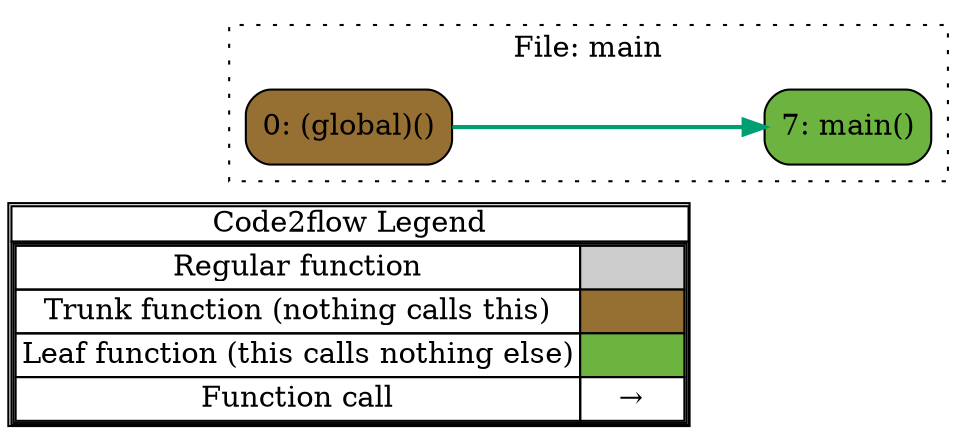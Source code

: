 digraph G {
concentrate=true;
splines="ortho";
rankdir="LR";
subgraph legend{
    rank = min;
    label = "legend";
    Legend [shape=none, margin=0, label = <
        <table cellspacing="0" cellpadding="0" border="1"><tr><td>Code2flow Legend</td></tr><tr><td>
        <table cellspacing="0">
        <tr><td>Regular function</td><td width="50px" bgcolor='#cccccc'></td></tr>
        <tr><td>Trunk function (nothing calls this)</td><td bgcolor='#966F33'></td></tr>
        <tr><td>Leaf function (this calls nothing else)</td><td bgcolor='#6db33f'></td></tr>
        <tr><td>Function call</td><td><font color='black'>&#8594;</font></td></tr>
        </table></td></tr></table>
        >];
}node_d3431e1b [label="0: (global)()" name="main::(global)" shape="rect" style="rounded,filled" fillcolor="#966F33" ];
node_b3c248eb [label="7: main()" name="main::main" shape="rect" style="rounded,filled" fillcolor="#6db33f" ];
node_d3431e1b -> node_b3c248eb [color="#009E73" penwidth="2"];
subgraph cluster_8f26d805 {
    node_b3c248eb node_d3431e1b;
    label="File: main";
    name="main";
    style="filled";
    graph[style=dotted];
};
}
